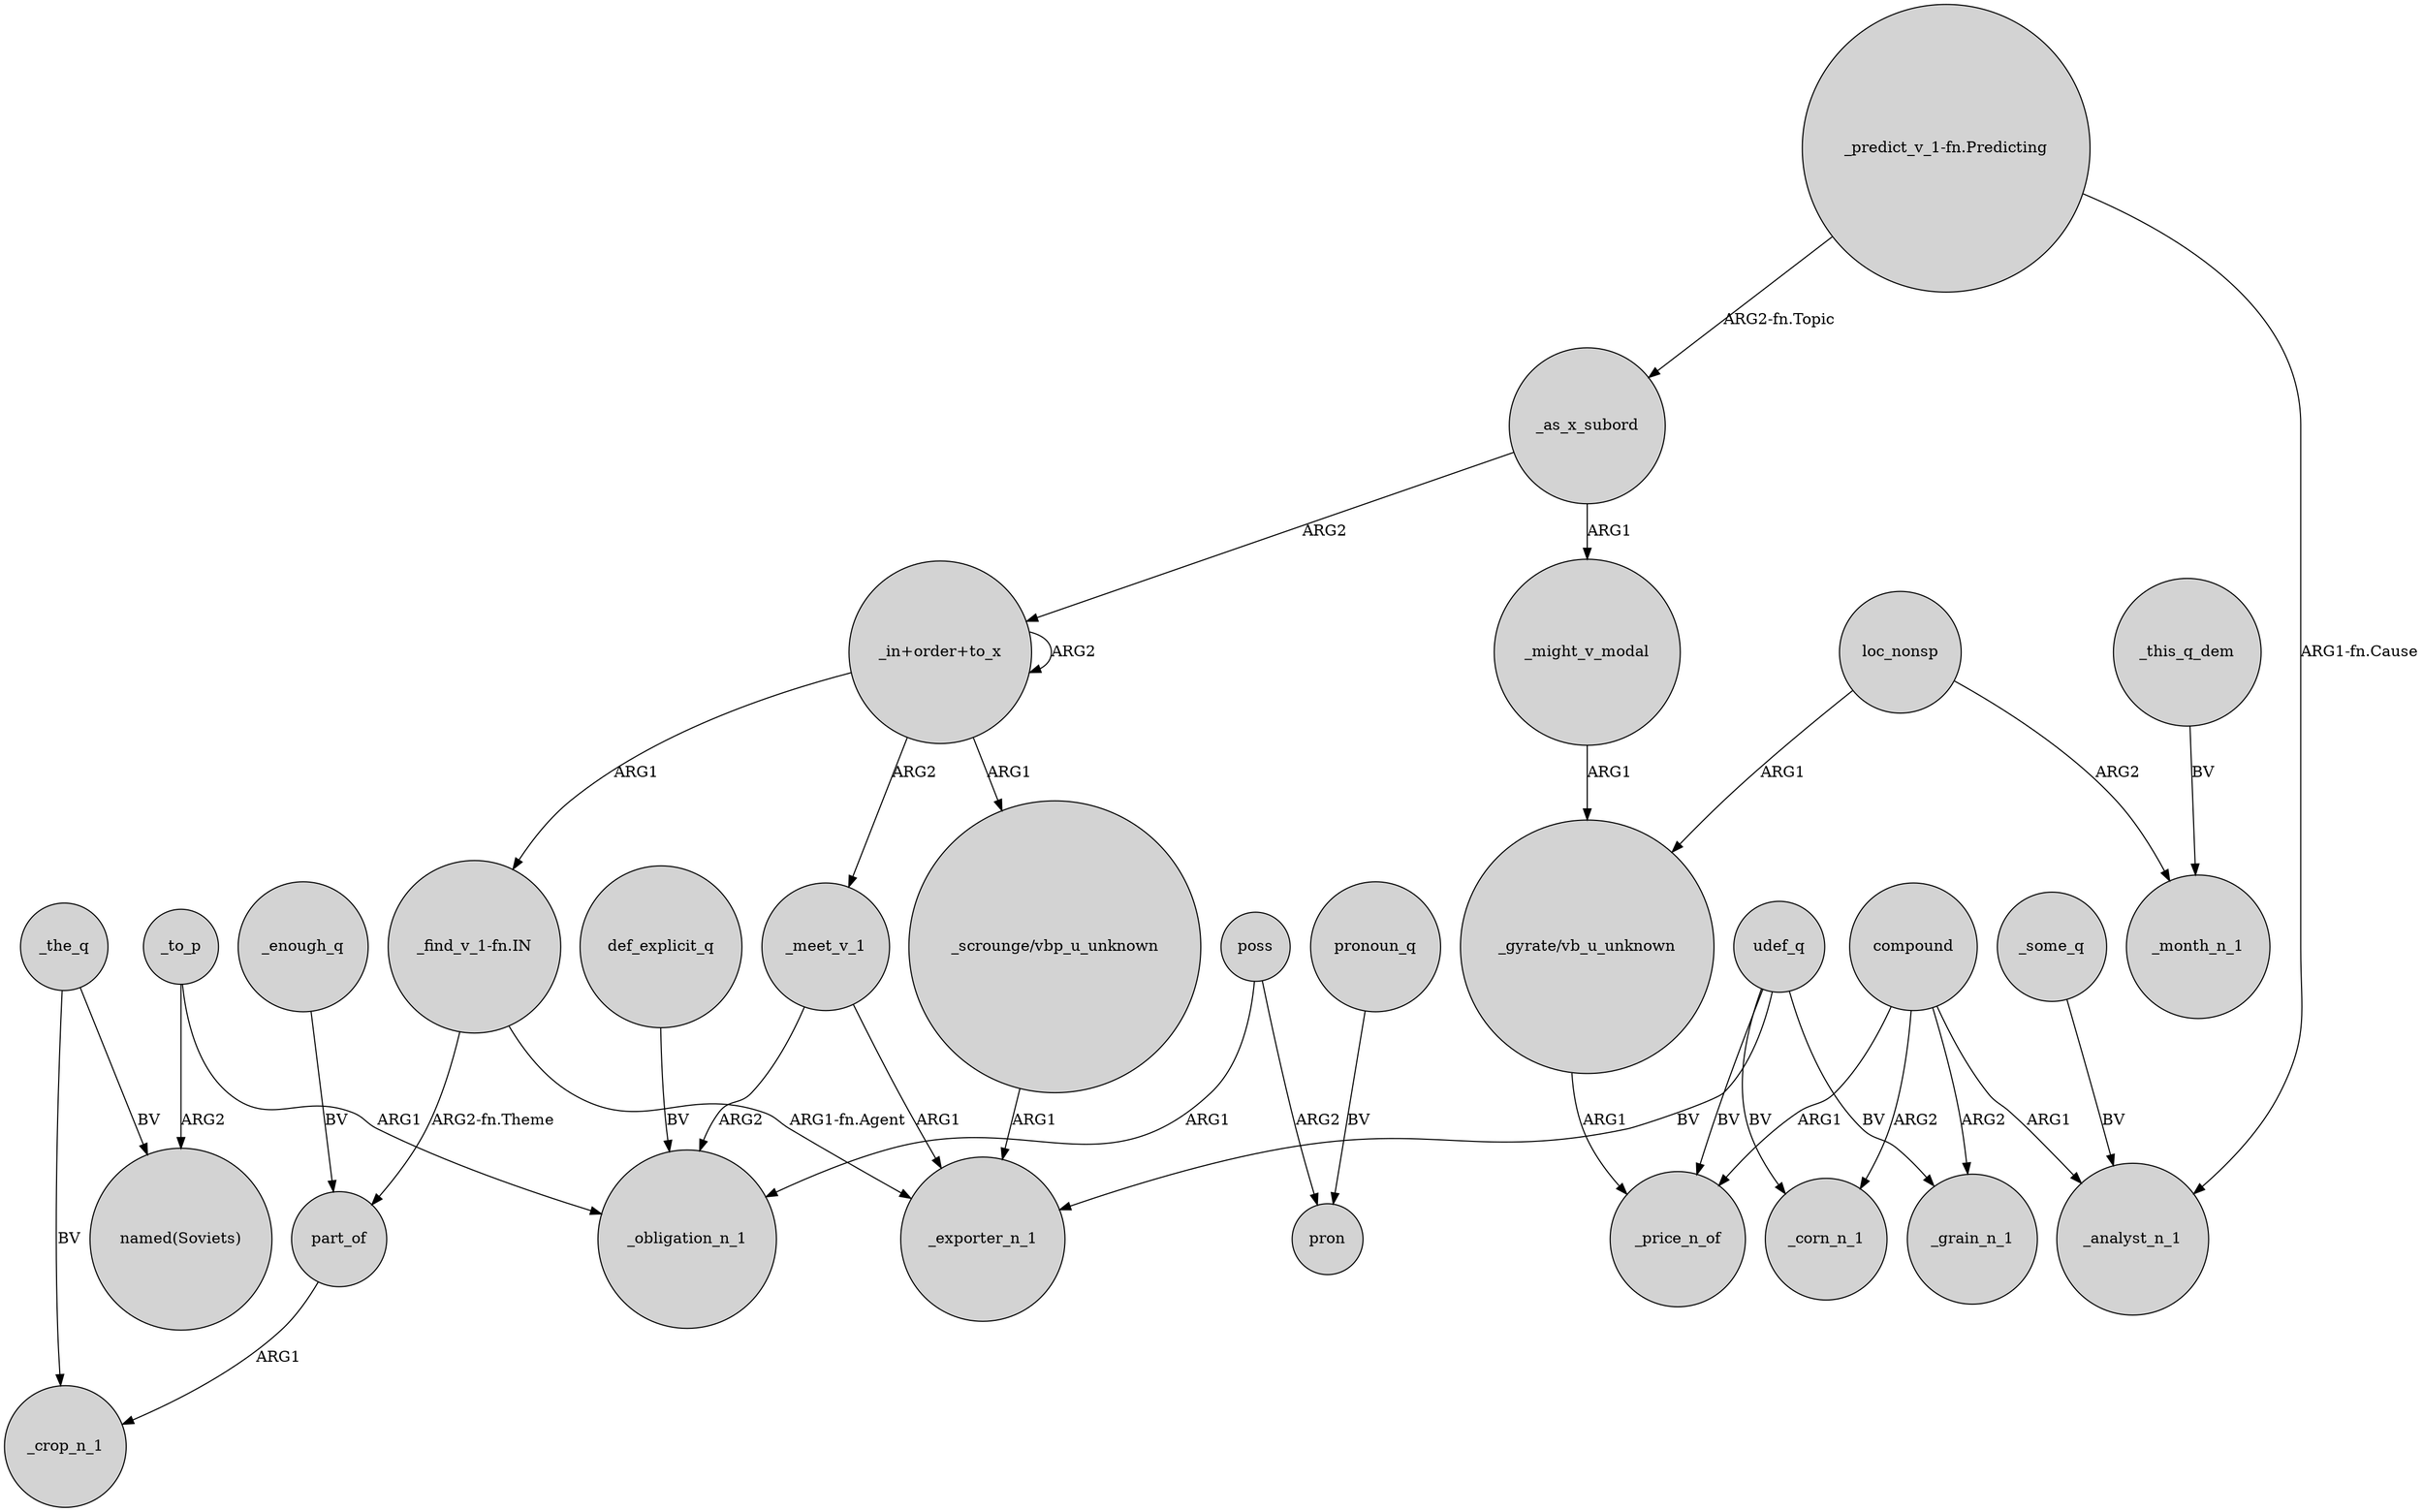 digraph {
	node [shape=circle style=filled]
	_the_q -> _crop_n_1 [label=BV]
	"_in+order+to_x" -> _meet_v_1 [label=ARG2]
	udef_q -> _price_n_of [label=BV]
	"_in+order+to_x" -> "_in+order+to_x" [label=ARG2]
	poss -> pron [label=ARG2]
	_to_p -> "named(Soviets)" [label=ARG2]
	"_scrounge/vbp_u_unknown" -> _exporter_n_1 [label=ARG1]
	compound -> _grain_n_1 [label=ARG2]
	_this_q_dem -> _month_n_1 [label=BV]
	_as_x_subord -> "_in+order+to_x" [label=ARG2]
	"_in+order+to_x" -> "_scrounge/vbp_u_unknown" [label=ARG1]
	def_explicit_q -> _obligation_n_1 [label=BV]
	udef_q -> _grain_n_1 [label=BV]
	_the_q -> "named(Soviets)" [label=BV]
	pronoun_q -> pron [label=BV]
	_as_x_subord -> _might_v_modal [label=ARG1]
	"_find_v_1-fn.IN" -> part_of [label="ARG2-fn.Theme"]
	_some_q -> _analyst_n_1 [label=BV]
	udef_q -> _corn_n_1 [label=BV]
	"_find_v_1-fn.IN" -> _exporter_n_1 [label="ARG1-fn.Agent"]
	_to_p -> _obligation_n_1 [label=ARG1]
	"_predict_v_1-fn.Predicting" -> _analyst_n_1 [label="ARG1-fn.Cause"]
	_might_v_modal -> "_gyrate/vb_u_unknown" [label=ARG1]
	part_of -> _crop_n_1 [label=ARG1]
	_enough_q -> part_of [label=BV]
	_meet_v_1 -> _exporter_n_1 [label=ARG1]
	poss -> _obligation_n_1 [label=ARG1]
	_meet_v_1 -> _obligation_n_1 [label=ARG2]
	"_in+order+to_x" -> "_find_v_1-fn.IN" [label=ARG1]
	compound -> _price_n_of [label=ARG1]
	"_gyrate/vb_u_unknown" -> _price_n_of [label=ARG1]
	loc_nonsp -> "_gyrate/vb_u_unknown" [label=ARG1]
	loc_nonsp -> _month_n_1 [label=ARG2]
	compound -> _corn_n_1 [label=ARG2]
	"_predict_v_1-fn.Predicting" -> _as_x_subord [label="ARG2-fn.Topic"]
	udef_q -> _exporter_n_1 [label=BV]
	compound -> _analyst_n_1 [label=ARG1]
}
